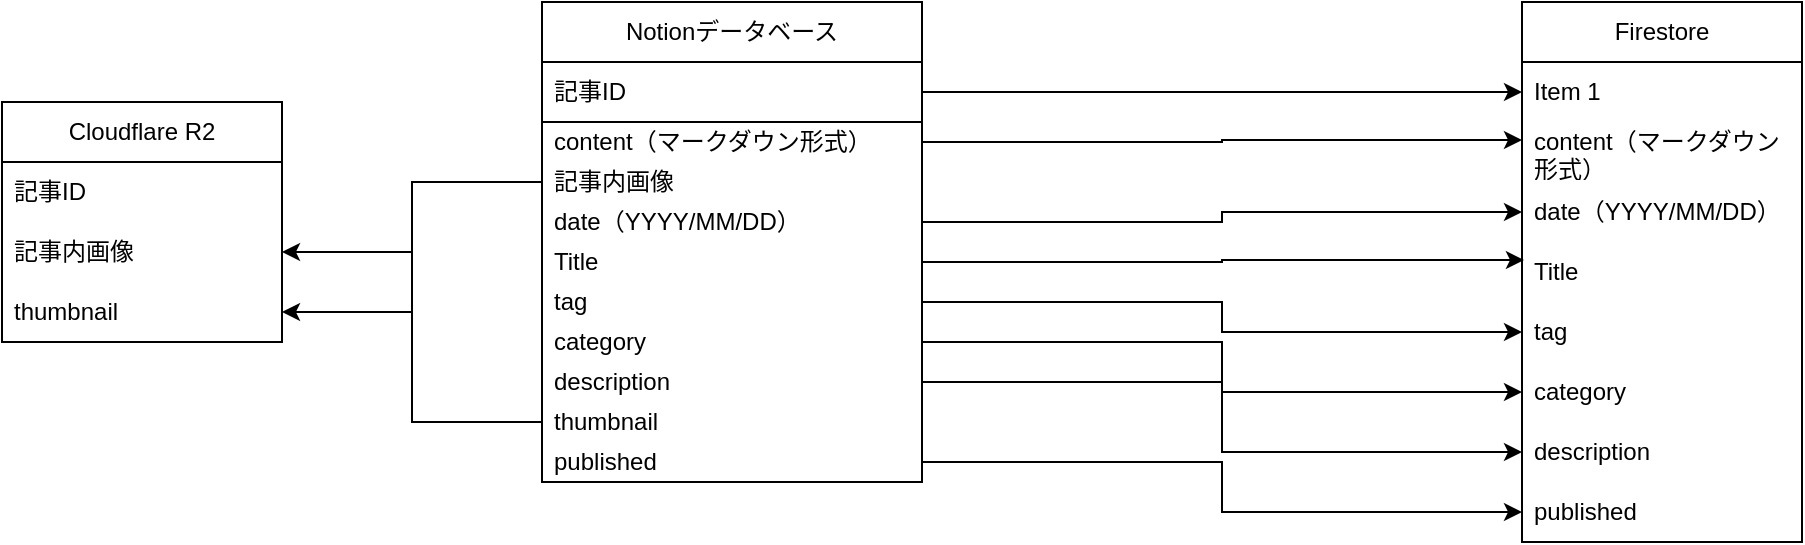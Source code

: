 <mxfile version="24.7.17">
  <diagram name="ページ1" id="TK9DPWTlnbzCvNRUnsuq">
    <mxGraphModel dx="1925" dy="820" grid="1" gridSize="10" guides="1" tooltips="1" connect="1" arrows="1" fold="1" page="1" pageScale="1" pageWidth="827" pageHeight="1169" math="0" shadow="0">
      <root>
        <mxCell id="0" />
        <mxCell id="1" parent="0" />
        <mxCell id="MKu5XE-mSsNth40_-mub-2" value="Notionデータベース" style="swimlane;fontStyle=0;childLayout=stackLayout;horizontal=1;startSize=30;horizontalStack=0;resizeParent=1;resizeParentMax=0;resizeLast=0;collapsible=1;marginBottom=0;whiteSpace=wrap;html=1;" vertex="1" parent="1">
          <mxGeometry x="150" y="110" width="190" height="240" as="geometry">
            <mxRectangle x="130" y="150" width="150" height="30" as="alternateBounds" />
          </mxGeometry>
        </mxCell>
        <mxCell id="MKu5XE-mSsNth40_-mub-3" value="記事ID" style="text;strokeColor=default;fillColor=none;align=left;verticalAlign=middle;spacingLeft=4;spacingRight=4;overflow=hidden;points=[[0,0.5],[1,0.5]];portConstraint=eastwest;rotatable=0;whiteSpace=wrap;html=1;" vertex="1" parent="MKu5XE-mSsNth40_-mub-2">
          <mxGeometry y="30" width="190" height="30" as="geometry" />
        </mxCell>
        <mxCell id="MKu5XE-mSsNth40_-mub-4" value="content（マークダウン形式）&lt;div&gt;&lt;br&gt;&lt;/div&gt;" style="text;strokeColor=none;fillColor=none;align=left;verticalAlign=middle;spacingLeft=4;spacingRight=4;overflow=hidden;points=[[0,0.5],[1,0.5]];portConstraint=eastwest;rotatable=0;whiteSpace=wrap;html=1;" vertex="1" parent="MKu5XE-mSsNth40_-mub-2">
          <mxGeometry y="60" width="190" height="20" as="geometry" />
        </mxCell>
        <mxCell id="MKu5XE-mSsNth40_-mub-14" value="記事内画像" style="text;strokeColor=none;fillColor=none;align=left;verticalAlign=middle;spacingLeft=4;spacingRight=4;overflow=hidden;points=[[0,0.5],[1,0.5]];portConstraint=eastwest;rotatable=0;whiteSpace=wrap;html=1;" vertex="1" parent="MKu5XE-mSsNth40_-mub-2">
          <mxGeometry y="80" width="190" height="20" as="geometry" />
        </mxCell>
        <mxCell id="MKu5XE-mSsNth40_-mub-7" value="&lt;div&gt;date（YYYY/MM/DD）&lt;/div&gt;" style="text;strokeColor=none;fillColor=none;align=left;verticalAlign=middle;spacingLeft=4;spacingRight=4;overflow=hidden;points=[[0,0.5],[1,0.5]];portConstraint=eastwest;rotatable=0;whiteSpace=wrap;html=1;" vertex="1" parent="MKu5XE-mSsNth40_-mub-2">
          <mxGeometry y="100" width="190" height="20" as="geometry" />
        </mxCell>
        <mxCell id="MKu5XE-mSsNth40_-mub-9" value="Title" style="text;strokeColor=none;fillColor=none;align=left;verticalAlign=middle;spacingLeft=4;spacingRight=4;overflow=hidden;points=[[0,0.5],[1,0.5]];portConstraint=eastwest;rotatable=0;whiteSpace=wrap;html=1;" vertex="1" parent="MKu5XE-mSsNth40_-mub-2">
          <mxGeometry y="120" width="190" height="20" as="geometry" />
        </mxCell>
        <mxCell id="MKu5XE-mSsNth40_-mub-10" value="tag" style="text;strokeColor=none;fillColor=none;align=left;verticalAlign=middle;spacingLeft=4;spacingRight=4;overflow=hidden;points=[[0,0.5],[1,0.5]];portConstraint=eastwest;rotatable=0;whiteSpace=wrap;html=1;" vertex="1" parent="MKu5XE-mSsNth40_-mub-2">
          <mxGeometry y="140" width="190" height="20" as="geometry" />
        </mxCell>
        <mxCell id="MKu5XE-mSsNth40_-mub-11" value="category" style="text;strokeColor=none;fillColor=none;align=left;verticalAlign=middle;spacingLeft=4;spacingRight=4;overflow=hidden;points=[[0,0.5],[1,0.5]];portConstraint=eastwest;rotatable=0;whiteSpace=wrap;html=1;" vertex="1" parent="MKu5XE-mSsNth40_-mub-2">
          <mxGeometry y="160" width="190" height="20" as="geometry" />
        </mxCell>
        <mxCell id="MKu5XE-mSsNth40_-mub-12" value="description" style="text;strokeColor=none;fillColor=none;align=left;verticalAlign=middle;spacingLeft=4;spacingRight=4;overflow=hidden;points=[[0,0.5],[1,0.5]];portConstraint=eastwest;rotatable=0;whiteSpace=wrap;html=1;" vertex="1" parent="MKu5XE-mSsNth40_-mub-2">
          <mxGeometry y="180" width="190" height="20" as="geometry" />
        </mxCell>
        <mxCell id="MKu5XE-mSsNth40_-mub-13" value="thumbnail" style="text;strokeColor=none;fillColor=none;align=left;verticalAlign=middle;spacingLeft=4;spacingRight=4;overflow=hidden;points=[[0,0.5],[1,0.5]];portConstraint=eastwest;rotatable=0;whiteSpace=wrap;html=1;" vertex="1" parent="MKu5XE-mSsNth40_-mub-2">
          <mxGeometry y="200" width="190" height="20" as="geometry" />
        </mxCell>
        <mxCell id="MKu5XE-mSsNth40_-mub-15" value="published" style="text;strokeColor=none;fillColor=none;align=left;verticalAlign=middle;spacingLeft=4;spacingRight=4;overflow=hidden;points=[[0,0.5],[1,0.5]];portConstraint=eastwest;rotatable=0;whiteSpace=wrap;html=1;" vertex="1" parent="MKu5XE-mSsNth40_-mub-2">
          <mxGeometry y="220" width="190" height="20" as="geometry" />
        </mxCell>
        <mxCell id="MKu5XE-mSsNth40_-mub-16" value="Firestore" style="swimlane;fontStyle=0;childLayout=stackLayout;horizontal=1;startSize=30;horizontalStack=0;resizeParent=1;resizeParentMax=0;resizeLast=0;collapsible=1;marginBottom=0;whiteSpace=wrap;html=1;" vertex="1" parent="1">
          <mxGeometry x="640" y="110" width="140" height="270" as="geometry" />
        </mxCell>
        <mxCell id="MKu5XE-mSsNth40_-mub-17" value="Item 1" style="text;strokeColor=none;fillColor=none;align=left;verticalAlign=middle;spacingLeft=4;spacingRight=4;overflow=hidden;points=[[0,0.5],[1,0.5]];portConstraint=eastwest;rotatable=0;whiteSpace=wrap;html=1;" vertex="1" parent="MKu5XE-mSsNth40_-mub-16">
          <mxGeometry y="30" width="140" height="30" as="geometry" />
        </mxCell>
        <mxCell id="MKu5XE-mSsNth40_-mub-18" value="content（マークダウン形式）&lt;div&gt;&lt;br&gt;&lt;/div&gt;" style="text;strokeColor=none;fillColor=none;align=left;verticalAlign=middle;spacingLeft=4;spacingRight=4;overflow=hidden;points=[[0,0.5],[1,0.5]];portConstraint=eastwest;rotatable=0;whiteSpace=wrap;html=1;" vertex="1" parent="MKu5XE-mSsNth40_-mub-16">
          <mxGeometry y="60" width="140" height="30" as="geometry" />
        </mxCell>
        <mxCell id="MKu5XE-mSsNth40_-mub-19" value="date（YYYY/MM/DD）" style="text;strokeColor=none;fillColor=none;align=left;verticalAlign=middle;spacingLeft=4;spacingRight=4;overflow=hidden;points=[[0,0.5],[1,0.5]];portConstraint=eastwest;rotatable=0;whiteSpace=wrap;html=1;" vertex="1" parent="MKu5XE-mSsNth40_-mub-16">
          <mxGeometry y="90" width="140" height="30" as="geometry" />
        </mxCell>
        <mxCell id="MKu5XE-mSsNth40_-mub-23" value="Title" style="text;strokeColor=none;fillColor=none;align=left;verticalAlign=middle;spacingLeft=4;spacingRight=4;overflow=hidden;points=[[0,0.5],[1,0.5]];portConstraint=eastwest;rotatable=0;whiteSpace=wrap;html=1;" vertex="1" parent="MKu5XE-mSsNth40_-mub-16">
          <mxGeometry y="120" width="140" height="30" as="geometry" />
        </mxCell>
        <mxCell id="MKu5XE-mSsNth40_-mub-24" value="tag" style="text;strokeColor=none;fillColor=none;align=left;verticalAlign=middle;spacingLeft=4;spacingRight=4;overflow=hidden;points=[[0,0.5],[1,0.5]];portConstraint=eastwest;rotatable=0;whiteSpace=wrap;html=1;" vertex="1" parent="MKu5XE-mSsNth40_-mub-16">
          <mxGeometry y="150" width="140" height="30" as="geometry" />
        </mxCell>
        <mxCell id="MKu5XE-mSsNth40_-mub-25" value="category" style="text;strokeColor=none;fillColor=none;align=left;verticalAlign=middle;spacingLeft=4;spacingRight=4;overflow=hidden;points=[[0,0.5],[1,0.5]];portConstraint=eastwest;rotatable=0;whiteSpace=wrap;html=1;" vertex="1" parent="MKu5XE-mSsNth40_-mub-16">
          <mxGeometry y="180" width="140" height="30" as="geometry" />
        </mxCell>
        <mxCell id="MKu5XE-mSsNth40_-mub-29" value="description" style="text;strokeColor=none;fillColor=none;align=left;verticalAlign=middle;spacingLeft=4;spacingRight=4;overflow=hidden;points=[[0,0.5],[1,0.5]];portConstraint=eastwest;rotatable=0;whiteSpace=wrap;html=1;" vertex="1" parent="MKu5XE-mSsNth40_-mub-16">
          <mxGeometry y="210" width="140" height="30" as="geometry" />
        </mxCell>
        <mxCell id="MKu5XE-mSsNth40_-mub-30" value="published" style="text;strokeColor=none;fillColor=none;align=left;verticalAlign=middle;spacingLeft=4;spacingRight=4;overflow=hidden;points=[[0,0.5],[1,0.5]];portConstraint=eastwest;rotatable=0;whiteSpace=wrap;html=1;" vertex="1" parent="MKu5XE-mSsNth40_-mub-16">
          <mxGeometry y="240" width="140" height="30" as="geometry" />
        </mxCell>
        <mxCell id="MKu5XE-mSsNth40_-mub-20" style="edgeStyle=orthogonalEdgeStyle;rounded=0;orthogonalLoop=1;jettySize=auto;html=1;entryX=0;entryY=0.5;entryDx=0;entryDy=0;" edge="1" parent="1" source="MKu5XE-mSsNth40_-mub-3" target="MKu5XE-mSsNth40_-mub-17">
          <mxGeometry relative="1" as="geometry" />
        </mxCell>
        <mxCell id="MKu5XE-mSsNth40_-mub-21" style="edgeStyle=orthogonalEdgeStyle;rounded=0;orthogonalLoop=1;jettySize=auto;html=1;exitX=1;exitY=0.5;exitDx=0;exitDy=0;entryX=0;entryY=0.3;entryDx=0;entryDy=0;entryPerimeter=0;" edge="1" parent="1" source="MKu5XE-mSsNth40_-mub-4" target="MKu5XE-mSsNth40_-mub-18">
          <mxGeometry relative="1" as="geometry" />
        </mxCell>
        <mxCell id="MKu5XE-mSsNth40_-mub-22" style="edgeStyle=orthogonalEdgeStyle;rounded=0;orthogonalLoop=1;jettySize=auto;html=1;exitX=1;exitY=0.5;exitDx=0;exitDy=0;entryX=0;entryY=0.5;entryDx=0;entryDy=0;" edge="1" parent="1" source="MKu5XE-mSsNth40_-mub-7" target="MKu5XE-mSsNth40_-mub-19">
          <mxGeometry relative="1" as="geometry">
            <mxPoint x="580" y="220" as="targetPoint" />
          </mxGeometry>
        </mxCell>
        <mxCell id="MKu5XE-mSsNth40_-mub-26" style="edgeStyle=orthogonalEdgeStyle;rounded=0;orthogonalLoop=1;jettySize=auto;html=1;entryX=0.007;entryY=0.3;entryDx=0;entryDy=0;entryPerimeter=0;" edge="1" parent="1" source="MKu5XE-mSsNth40_-mub-9" target="MKu5XE-mSsNth40_-mub-23">
          <mxGeometry relative="1" as="geometry" />
        </mxCell>
        <mxCell id="MKu5XE-mSsNth40_-mub-27" style="edgeStyle=orthogonalEdgeStyle;rounded=0;orthogonalLoop=1;jettySize=auto;html=1;exitX=1;exitY=0.5;exitDx=0;exitDy=0;entryX=0;entryY=0.5;entryDx=0;entryDy=0;" edge="1" parent="1" source="MKu5XE-mSsNth40_-mub-10" target="MKu5XE-mSsNth40_-mub-24">
          <mxGeometry relative="1" as="geometry" />
        </mxCell>
        <mxCell id="MKu5XE-mSsNth40_-mub-28" style="edgeStyle=orthogonalEdgeStyle;rounded=0;orthogonalLoop=1;jettySize=auto;html=1;" edge="1" parent="1" source="MKu5XE-mSsNth40_-mub-11" target="MKu5XE-mSsNth40_-mub-25">
          <mxGeometry relative="1" as="geometry" />
        </mxCell>
        <mxCell id="MKu5XE-mSsNth40_-mub-31" style="edgeStyle=orthogonalEdgeStyle;rounded=0;orthogonalLoop=1;jettySize=auto;html=1;entryX=0;entryY=0.5;entryDx=0;entryDy=0;" edge="1" parent="1" source="MKu5XE-mSsNth40_-mub-12" target="MKu5XE-mSsNth40_-mub-29">
          <mxGeometry relative="1" as="geometry" />
        </mxCell>
        <mxCell id="MKu5XE-mSsNth40_-mub-32" style="edgeStyle=orthogonalEdgeStyle;rounded=0;orthogonalLoop=1;jettySize=auto;html=1;entryX=0;entryY=0.5;entryDx=0;entryDy=0;" edge="1" parent="1" source="MKu5XE-mSsNth40_-mub-15" target="MKu5XE-mSsNth40_-mub-30">
          <mxGeometry relative="1" as="geometry" />
        </mxCell>
        <mxCell id="MKu5XE-mSsNth40_-mub-34" value="Cloudflare R2" style="swimlane;fontStyle=0;childLayout=stackLayout;horizontal=1;startSize=30;horizontalStack=0;resizeParent=1;resizeParentMax=0;resizeLast=0;collapsible=1;marginBottom=0;whiteSpace=wrap;html=1;" vertex="1" parent="1">
          <mxGeometry x="-120" y="160" width="140" height="120" as="geometry" />
        </mxCell>
        <mxCell id="MKu5XE-mSsNth40_-mub-36" value="記事ID" style="text;strokeColor=none;fillColor=none;align=left;verticalAlign=middle;spacingLeft=4;spacingRight=4;overflow=hidden;points=[[0,0.5],[1,0.5]];portConstraint=eastwest;rotatable=0;whiteSpace=wrap;html=1;" vertex="1" parent="MKu5XE-mSsNth40_-mub-34">
          <mxGeometry y="30" width="140" height="30" as="geometry" />
        </mxCell>
        <mxCell id="MKu5XE-mSsNth40_-mub-40" value="記事内画像" style="text;strokeColor=none;fillColor=none;align=left;verticalAlign=middle;spacingLeft=4;spacingRight=4;overflow=hidden;points=[[0,0.5],[1,0.5]];portConstraint=eastwest;rotatable=0;whiteSpace=wrap;html=1;" vertex="1" parent="MKu5XE-mSsNth40_-mub-34">
          <mxGeometry y="60" width="140" height="30" as="geometry" />
        </mxCell>
        <mxCell id="MKu5XE-mSsNth40_-mub-41" value="thumbnail" style="text;strokeColor=none;fillColor=none;align=left;verticalAlign=middle;spacingLeft=4;spacingRight=4;overflow=hidden;points=[[0,0.5],[1,0.5]];portConstraint=eastwest;rotatable=0;whiteSpace=wrap;html=1;" vertex="1" parent="MKu5XE-mSsNth40_-mub-34">
          <mxGeometry y="90" width="140" height="30" as="geometry" />
        </mxCell>
        <mxCell id="MKu5XE-mSsNth40_-mub-38" style="edgeStyle=orthogonalEdgeStyle;rounded=0;orthogonalLoop=1;jettySize=auto;html=1;entryX=1;entryY=0.5;entryDx=0;entryDy=0;" edge="1" parent="1" source="MKu5XE-mSsNth40_-mub-14" target="MKu5XE-mSsNth40_-mub-41">
          <mxGeometry relative="1" as="geometry">
            <mxPoint x="20" y="205" as="targetPoint" />
          </mxGeometry>
        </mxCell>
        <mxCell id="MKu5XE-mSsNth40_-mub-39" style="edgeStyle=orthogonalEdgeStyle;rounded=0;orthogonalLoop=1;jettySize=auto;html=1;entryX=1;entryY=0.5;entryDx=0;entryDy=0;" edge="1" parent="1" source="MKu5XE-mSsNth40_-mub-13" target="MKu5XE-mSsNth40_-mub-40">
          <mxGeometry relative="1" as="geometry" />
        </mxCell>
      </root>
    </mxGraphModel>
  </diagram>
</mxfile>
